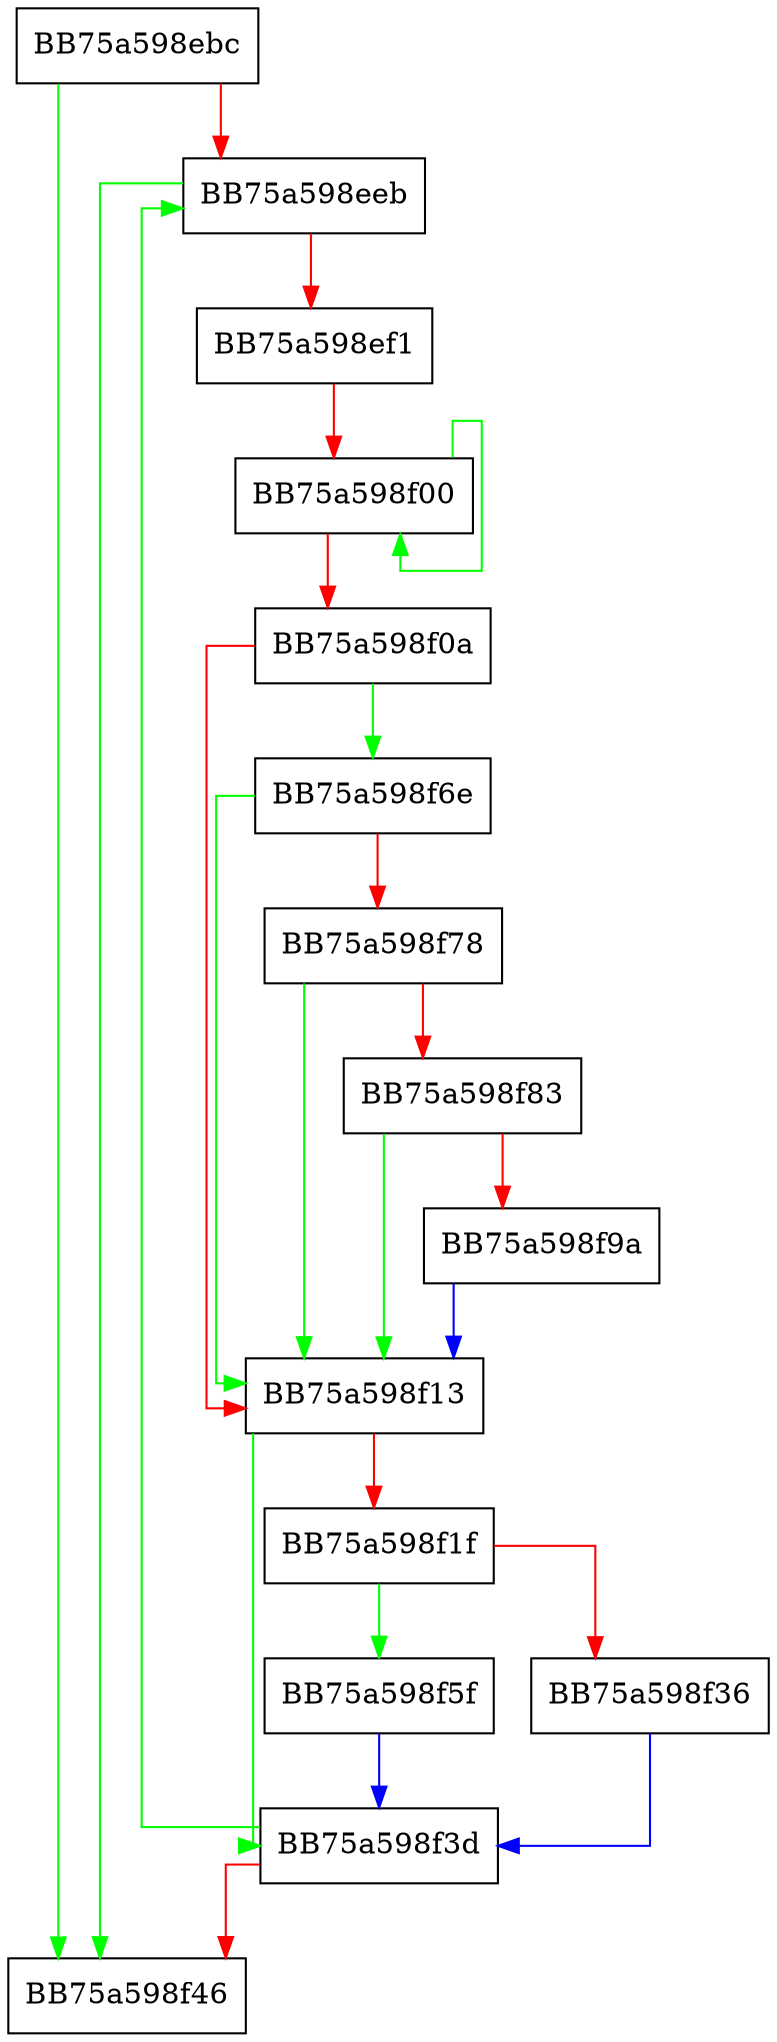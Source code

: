 digraph SplitMultiString {
  node [shape="box"];
  graph [splines=ortho];
  BB75a598ebc -> BB75a598f46 [color="green"];
  BB75a598ebc -> BB75a598eeb [color="red"];
  BB75a598eeb -> BB75a598f46 [color="green"];
  BB75a598eeb -> BB75a598ef1 [color="red"];
  BB75a598ef1 -> BB75a598f00 [color="red"];
  BB75a598f00 -> BB75a598f00 [color="green"];
  BB75a598f00 -> BB75a598f0a [color="red"];
  BB75a598f0a -> BB75a598f6e [color="green"];
  BB75a598f0a -> BB75a598f13 [color="red"];
  BB75a598f13 -> BB75a598f3d [color="green"];
  BB75a598f13 -> BB75a598f1f [color="red"];
  BB75a598f1f -> BB75a598f5f [color="green"];
  BB75a598f1f -> BB75a598f36 [color="red"];
  BB75a598f36 -> BB75a598f3d [color="blue"];
  BB75a598f3d -> BB75a598eeb [color="green"];
  BB75a598f3d -> BB75a598f46 [color="red"];
  BB75a598f5f -> BB75a598f3d [color="blue"];
  BB75a598f6e -> BB75a598f13 [color="green"];
  BB75a598f6e -> BB75a598f78 [color="red"];
  BB75a598f78 -> BB75a598f13 [color="green"];
  BB75a598f78 -> BB75a598f83 [color="red"];
  BB75a598f83 -> BB75a598f13 [color="green"];
  BB75a598f83 -> BB75a598f9a [color="red"];
  BB75a598f9a -> BB75a598f13 [color="blue"];
}